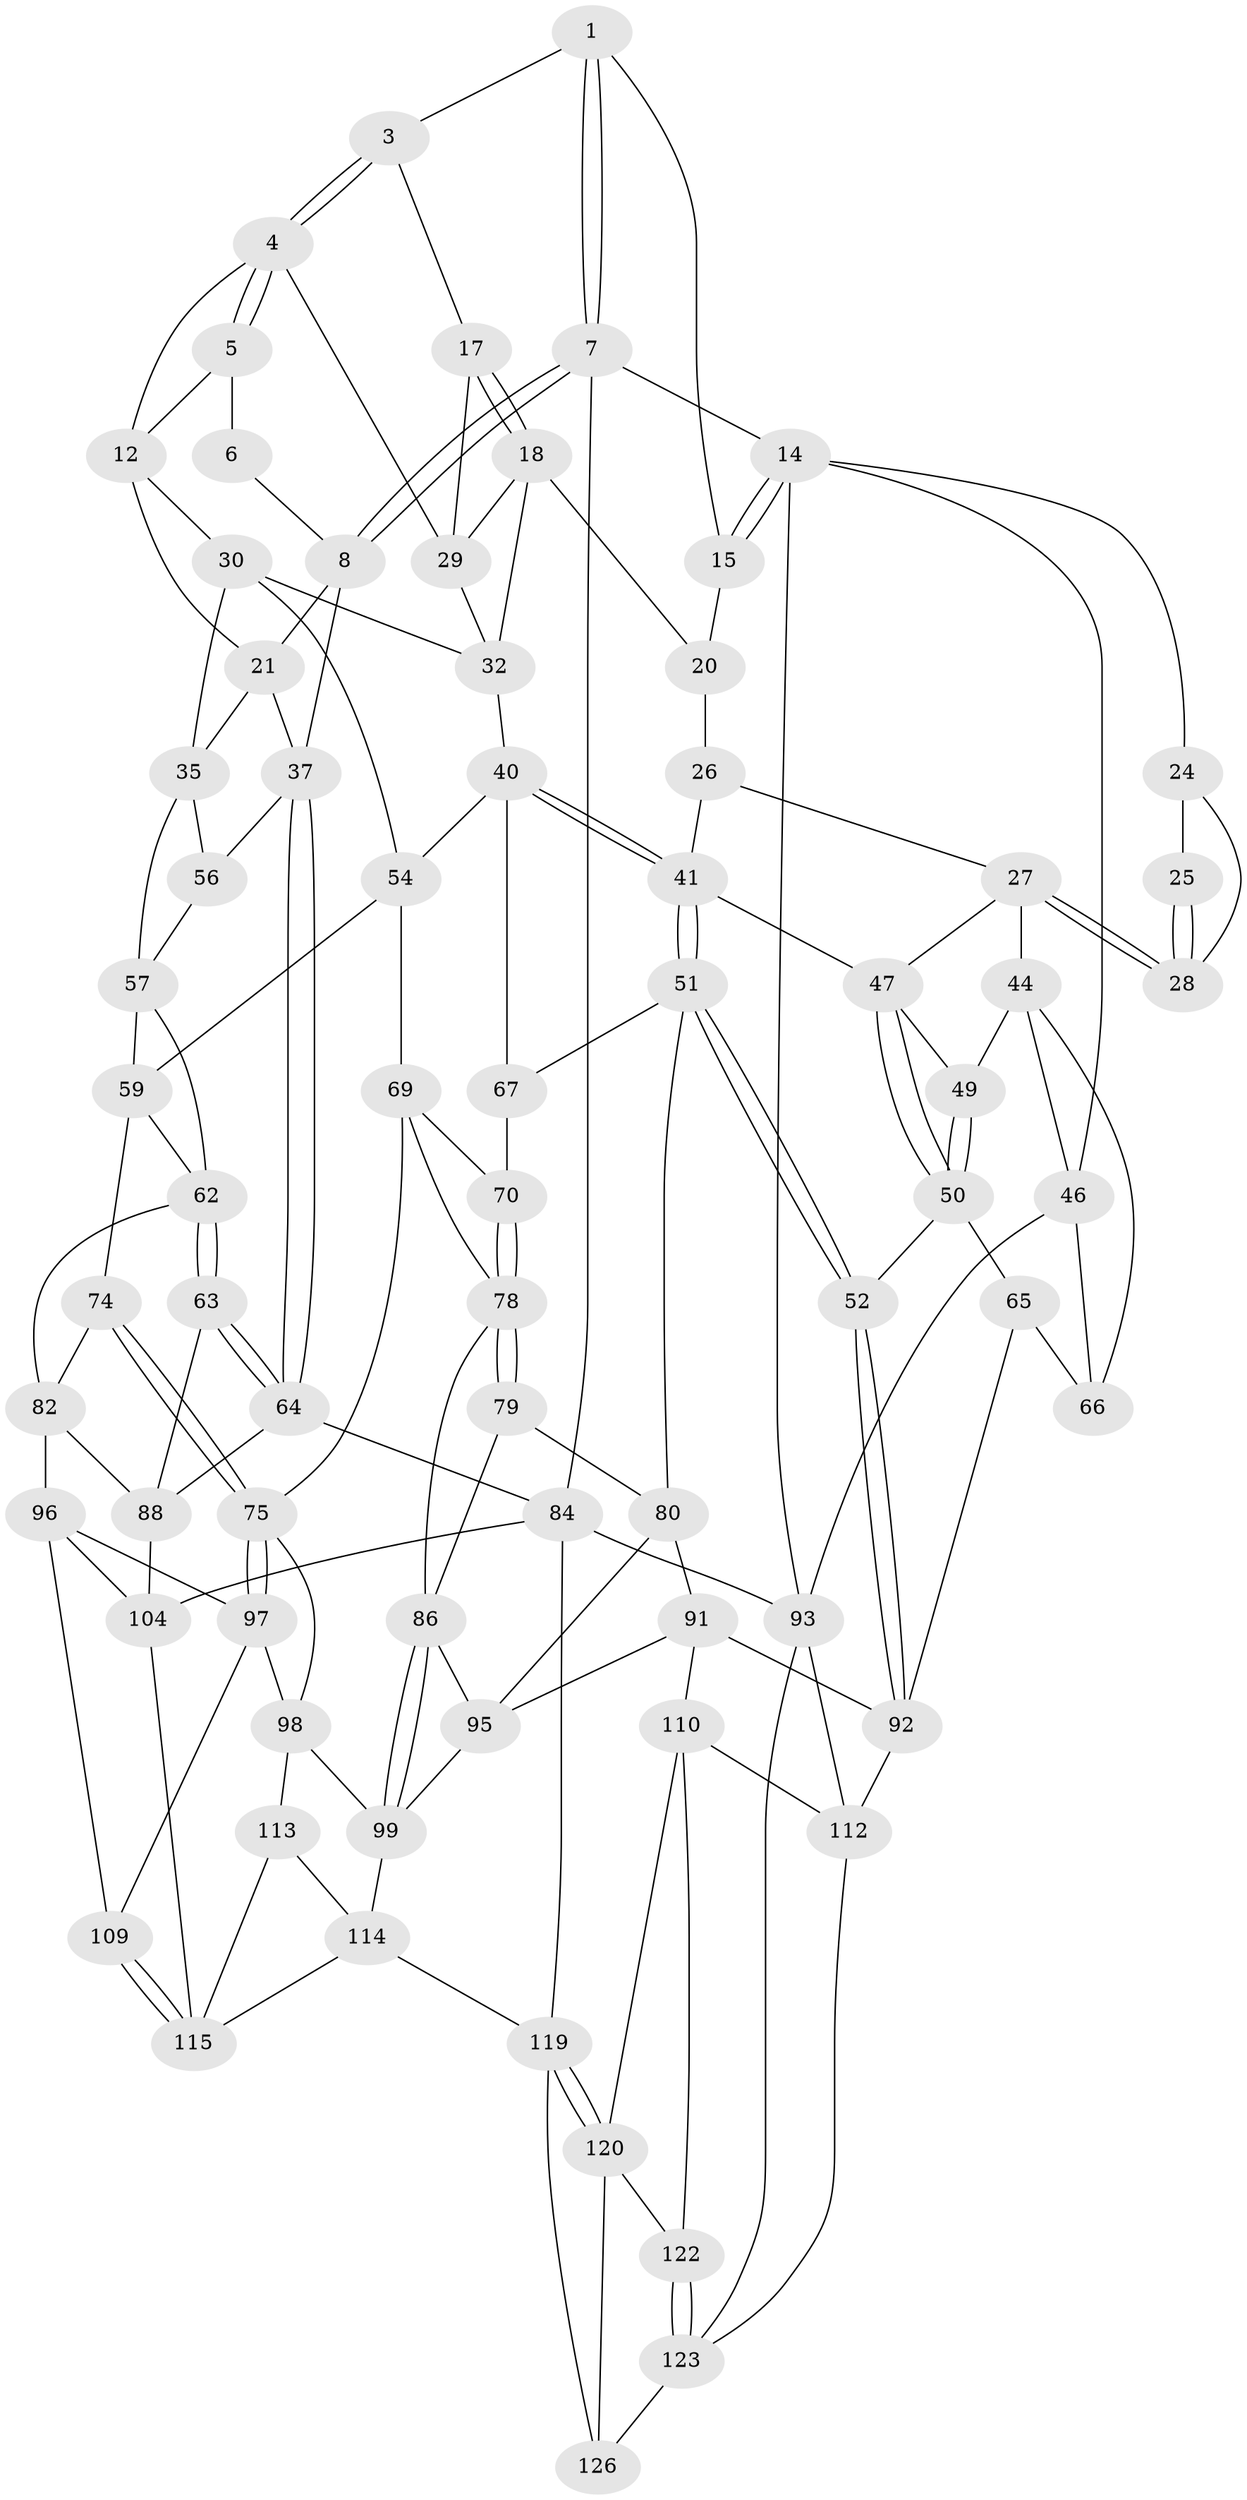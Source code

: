 // Generated by graph-tools (version 1.1) at 2025/24/03/03/25 07:24:37]
// undirected, 74 vertices, 161 edges
graph export_dot {
graph [start="1"]
  node [color=gray90,style=filled];
  1 [pos="+0.8904227044903257+0",super="+2"];
  3 [pos="+0.5641665025522707+0"];
  4 [pos="+0.6672474345139192+0.08669489623789844",super="+13"];
  5 [pos="+0.7564854589090955+0.020175499260770786",super="+11"];
  6 [pos="+0.8675924081405276+0",super="+10"];
  7 [pos="+1+0"];
  8 [pos="+1+0.11691842182056232",super="+9"];
  12 [pos="+0.7413907098781728+0.11405910696403894",super="+22"];
  14 [pos="+0+0",super="+23"];
  15 [pos="+0.22337869171985542+0",super="+16"];
  17 [pos="+0.5473519814213238+0.12944011181723664"];
  18 [pos="+0.43487785061499573+0.2175267204219413",super="+19"];
  20 [pos="+0.3544532102248731+0.16363872297571436"];
  21 [pos="+0.8450604117647108+0.13216619290827436",super="+34"];
  24 [pos="+0+0.18208101778107252"];
  25 [pos="+0.12354473683787869+0.0496691091400965"];
  26 [pos="+0.32626561455379866+0.18660842722032905"];
  27 [pos="+0.16014821181755023+0.24787241020757814",super="+43"];
  28 [pos="+0.15937983516059034+0.247038123529406"];
  29 [pos="+0.6417152409035947+0.20862988596425933",super="+33"];
  30 [pos="+0.7072319056246984+0.3006311157286728",super="+31"];
  32 [pos="+0.6798330969974127+0.2916923446570357",super="+39"];
  35 [pos="+0.8126311133065761+0.3198753152706287",super="+36"];
  37 [pos="+1+0.279071056459486",super="+38"];
  40 [pos="+0.4489834751887354+0.38535202304360205",super="+55"];
  41 [pos="+0.3638444282827555+0.4308312199594387",super="+42"];
  44 [pos="+0.06351798531138625+0.3742382070926315",super="+45"];
  46 [pos="+0+0.3476847987418077",super="+73"];
  47 [pos="+0.24143682627434299+0.3602725281384801",super="+48"];
  49 [pos="+0.1925798051711869+0.4493179262408855"];
  50 [pos="+0.22996198720435015+0.5186082559531634",super="+53"];
  51 [pos="+0.323040314959689+0.5071651903467294",super="+68"];
  52 [pos="+0.2502159322128463+0.5536322429202312"];
  54 [pos="+0.6821164989919011+0.315148462225935",super="+61"];
  56 [pos="+0.875362779921059+0.33925626651546026"];
  57 [pos="+0.8861198909411784+0.4011895656059461",super="+58"];
  59 [pos="+0.7910943921258288+0.4934174151231147",super="+60"];
  62 [pos="+0.9013857535081128+0.46560865476807367",super="+71"];
  63 [pos="+1+0.529030308136034"];
  64 [pos="+1+0.5285410943163775",super="+85"];
  65 [pos="+0.1088164507801497+0.5208585635928287",super="+83"];
  66 [pos="+0.06612286173152516+0.46113291863719647",super="+72"];
  67 [pos="+0.5148225170438586+0.45187273251329435"];
  69 [pos="+0.6215091830436896+0.47626845068037166",super="+77"];
  70 [pos="+0.535282170833994+0.47348917392415973"];
  74 [pos="+0.6906536806244479+0.5861608567745505"];
  75 [pos="+0.672979113407593+0.6028804620199705",super="+76"];
  78 [pos="+0.5241734693967038+0.5359153137485839",super="+81"];
  79 [pos="+0.4546485357785187+0.5759066426956126"];
  80 [pos="+0.4206050707484205+0.561041379906439",super="+90"];
  82 [pos="+0.8155391835164767+0.5430364187858735",super="+89"];
  84 [pos="+1+1",super="+127"];
  86 [pos="+0.5313132878095594+0.6693966700633939",super="+87"];
  88 [pos="+0.8737916343851978+0.6076141296343174",super="+103"];
  91 [pos="+0.3067021691558524+0.6873029603070124",super="+107"];
  92 [pos="+0.2506931128846098+0.6272439430359115",super="+100"];
  93 [pos="+0+1",super="+94"];
  95 [pos="+0.4707589136591639+0.6473880094999452",super="+106"];
  96 [pos="+0.8227249781052691+0.6356159061128134",super="+105"];
  97 [pos="+0.7499159674631933+0.6515955214788436",super="+101"];
  98 [pos="+0.602380648711188+0.7010986576373156",super="+102"];
  99 [pos="+0.5499030240107264+0.6893362700016297",super="+108"];
  104 [pos="+0.902790395625528+0.8491655132912889",super="+117"];
  109 [pos="+0.7267570386494645+0.7685432609323759"];
  110 [pos="+0.3398142784622496+0.8308889007332121",super="+111"];
  112 [pos="+0.1428646467224481+0.8575667010774808",super="+121"];
  113 [pos="+0.6338853094759427+0.7539431789806139"];
  114 [pos="+0.48814107840682985+0.8270028723024437",super="+118"];
  115 [pos="+0.7121389151638106+0.9206721099003442",super="+116"];
  119 [pos="+0.581178877641965+1",super="+125"];
  120 [pos="+0.3470089793878913+0.8565503886340562",super="+124"];
  122 [pos="+0.18324857443422055+1"];
  123 [pos="+0.180388033259711+1",super="+128"];
  126 [pos="+0.3852824242839917+1"];
  1 -- 7;
  1 -- 7;
  1 -- 3;
  1 -- 15;
  3 -- 4;
  3 -- 4;
  3 -- 17;
  4 -- 5;
  4 -- 5;
  4 -- 29;
  4 -- 12;
  5 -- 6 [weight=2];
  5 -- 12;
  6 -- 8;
  7 -- 8;
  7 -- 8;
  7 -- 14;
  7 -- 84;
  8 -- 37;
  8 -- 21;
  12 -- 21;
  12 -- 30;
  14 -- 15;
  14 -- 15;
  14 -- 93;
  14 -- 24;
  14 -- 46;
  15 -- 20;
  17 -- 18;
  17 -- 18;
  17 -- 29;
  18 -- 29;
  18 -- 32;
  18 -- 20;
  20 -- 26;
  21 -- 37;
  21 -- 35;
  24 -- 25;
  24 -- 28;
  25 -- 28;
  25 -- 28;
  26 -- 27;
  26 -- 41;
  27 -- 28;
  27 -- 28;
  27 -- 44;
  27 -- 47;
  29 -- 32;
  30 -- 35;
  30 -- 32;
  30 -- 54;
  32 -- 40;
  35 -- 56;
  35 -- 57;
  37 -- 64;
  37 -- 64;
  37 -- 56;
  40 -- 41;
  40 -- 41;
  40 -- 67;
  40 -- 54;
  41 -- 51;
  41 -- 51;
  41 -- 47;
  44 -- 49;
  44 -- 66;
  44 -- 46;
  46 -- 66;
  46 -- 93;
  47 -- 50;
  47 -- 50;
  47 -- 49;
  49 -- 50;
  49 -- 50;
  50 -- 65;
  50 -- 52;
  51 -- 52;
  51 -- 52;
  51 -- 80;
  51 -- 67;
  52 -- 92;
  52 -- 92;
  54 -- 59;
  54 -- 69;
  56 -- 57;
  57 -- 62;
  57 -- 59;
  59 -- 74;
  59 -- 62;
  62 -- 63;
  62 -- 63;
  62 -- 82;
  63 -- 64;
  63 -- 64;
  63 -- 88;
  64 -- 88;
  64 -- 84;
  65 -- 66 [weight=2];
  65 -- 92;
  67 -- 70;
  69 -- 70;
  69 -- 75;
  69 -- 78;
  70 -- 78;
  70 -- 78;
  74 -- 75;
  74 -- 75;
  74 -- 82;
  75 -- 97;
  75 -- 97;
  75 -- 98;
  78 -- 79;
  78 -- 79;
  78 -- 86;
  79 -- 80;
  79 -- 86;
  80 -- 91;
  80 -- 95;
  82 -- 88;
  82 -- 96;
  84 -- 93;
  84 -- 119;
  84 -- 104;
  86 -- 99;
  86 -- 99;
  86 -- 95;
  88 -- 104;
  91 -- 92;
  91 -- 110;
  91 -- 95;
  92 -- 112;
  93 -- 123;
  93 -- 112;
  95 -- 99;
  96 -- 97;
  96 -- 104;
  96 -- 109;
  97 -- 98;
  97 -- 109;
  98 -- 99;
  98 -- 113;
  99 -- 114;
  104 -- 115;
  109 -- 115;
  109 -- 115;
  110 -- 120;
  110 -- 112;
  110 -- 122;
  112 -- 123;
  113 -- 114;
  113 -- 115;
  114 -- 119;
  114 -- 115;
  119 -- 120;
  119 -- 120;
  119 -- 126;
  120 -- 122;
  120 -- 126;
  122 -- 123;
  122 -- 123;
  123 -- 126;
}
